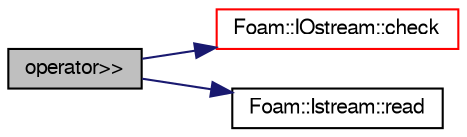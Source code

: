 digraph "operator&gt;&gt;"
{
  bgcolor="transparent";
  edge [fontname="FreeSans",fontsize="10",labelfontname="FreeSans",labelfontsize="10"];
  node [fontname="FreeSans",fontsize="10",shape=record];
  rankdir="LR";
  Node113117 [label="operator\>\>",height=0.2,width=0.4,color="black", fillcolor="grey75", style="filled", fontcolor="black"];
  Node113117 -> Node113118 [color="midnightblue",fontsize="10",style="solid",fontname="FreeSans"];
  Node113118 [label="Foam::IOstream::check",height=0.2,width=0.4,color="red",URL="$a26226.html#a367eb3425fc4e8270e2aa961df8ac8a5",tooltip="Check IOstream status for given operation. "];
  Node113117 -> Node113167 [color="midnightblue",fontsize="10",style="solid",fontname="FreeSans"];
  Node113167 [label="Foam::Istream::read",height=0.2,width=0.4,color="black",URL="$a26234.html#a89057c9d9e24ba872ccb8546086498ec",tooltip="Return next token from stream. "];
}
